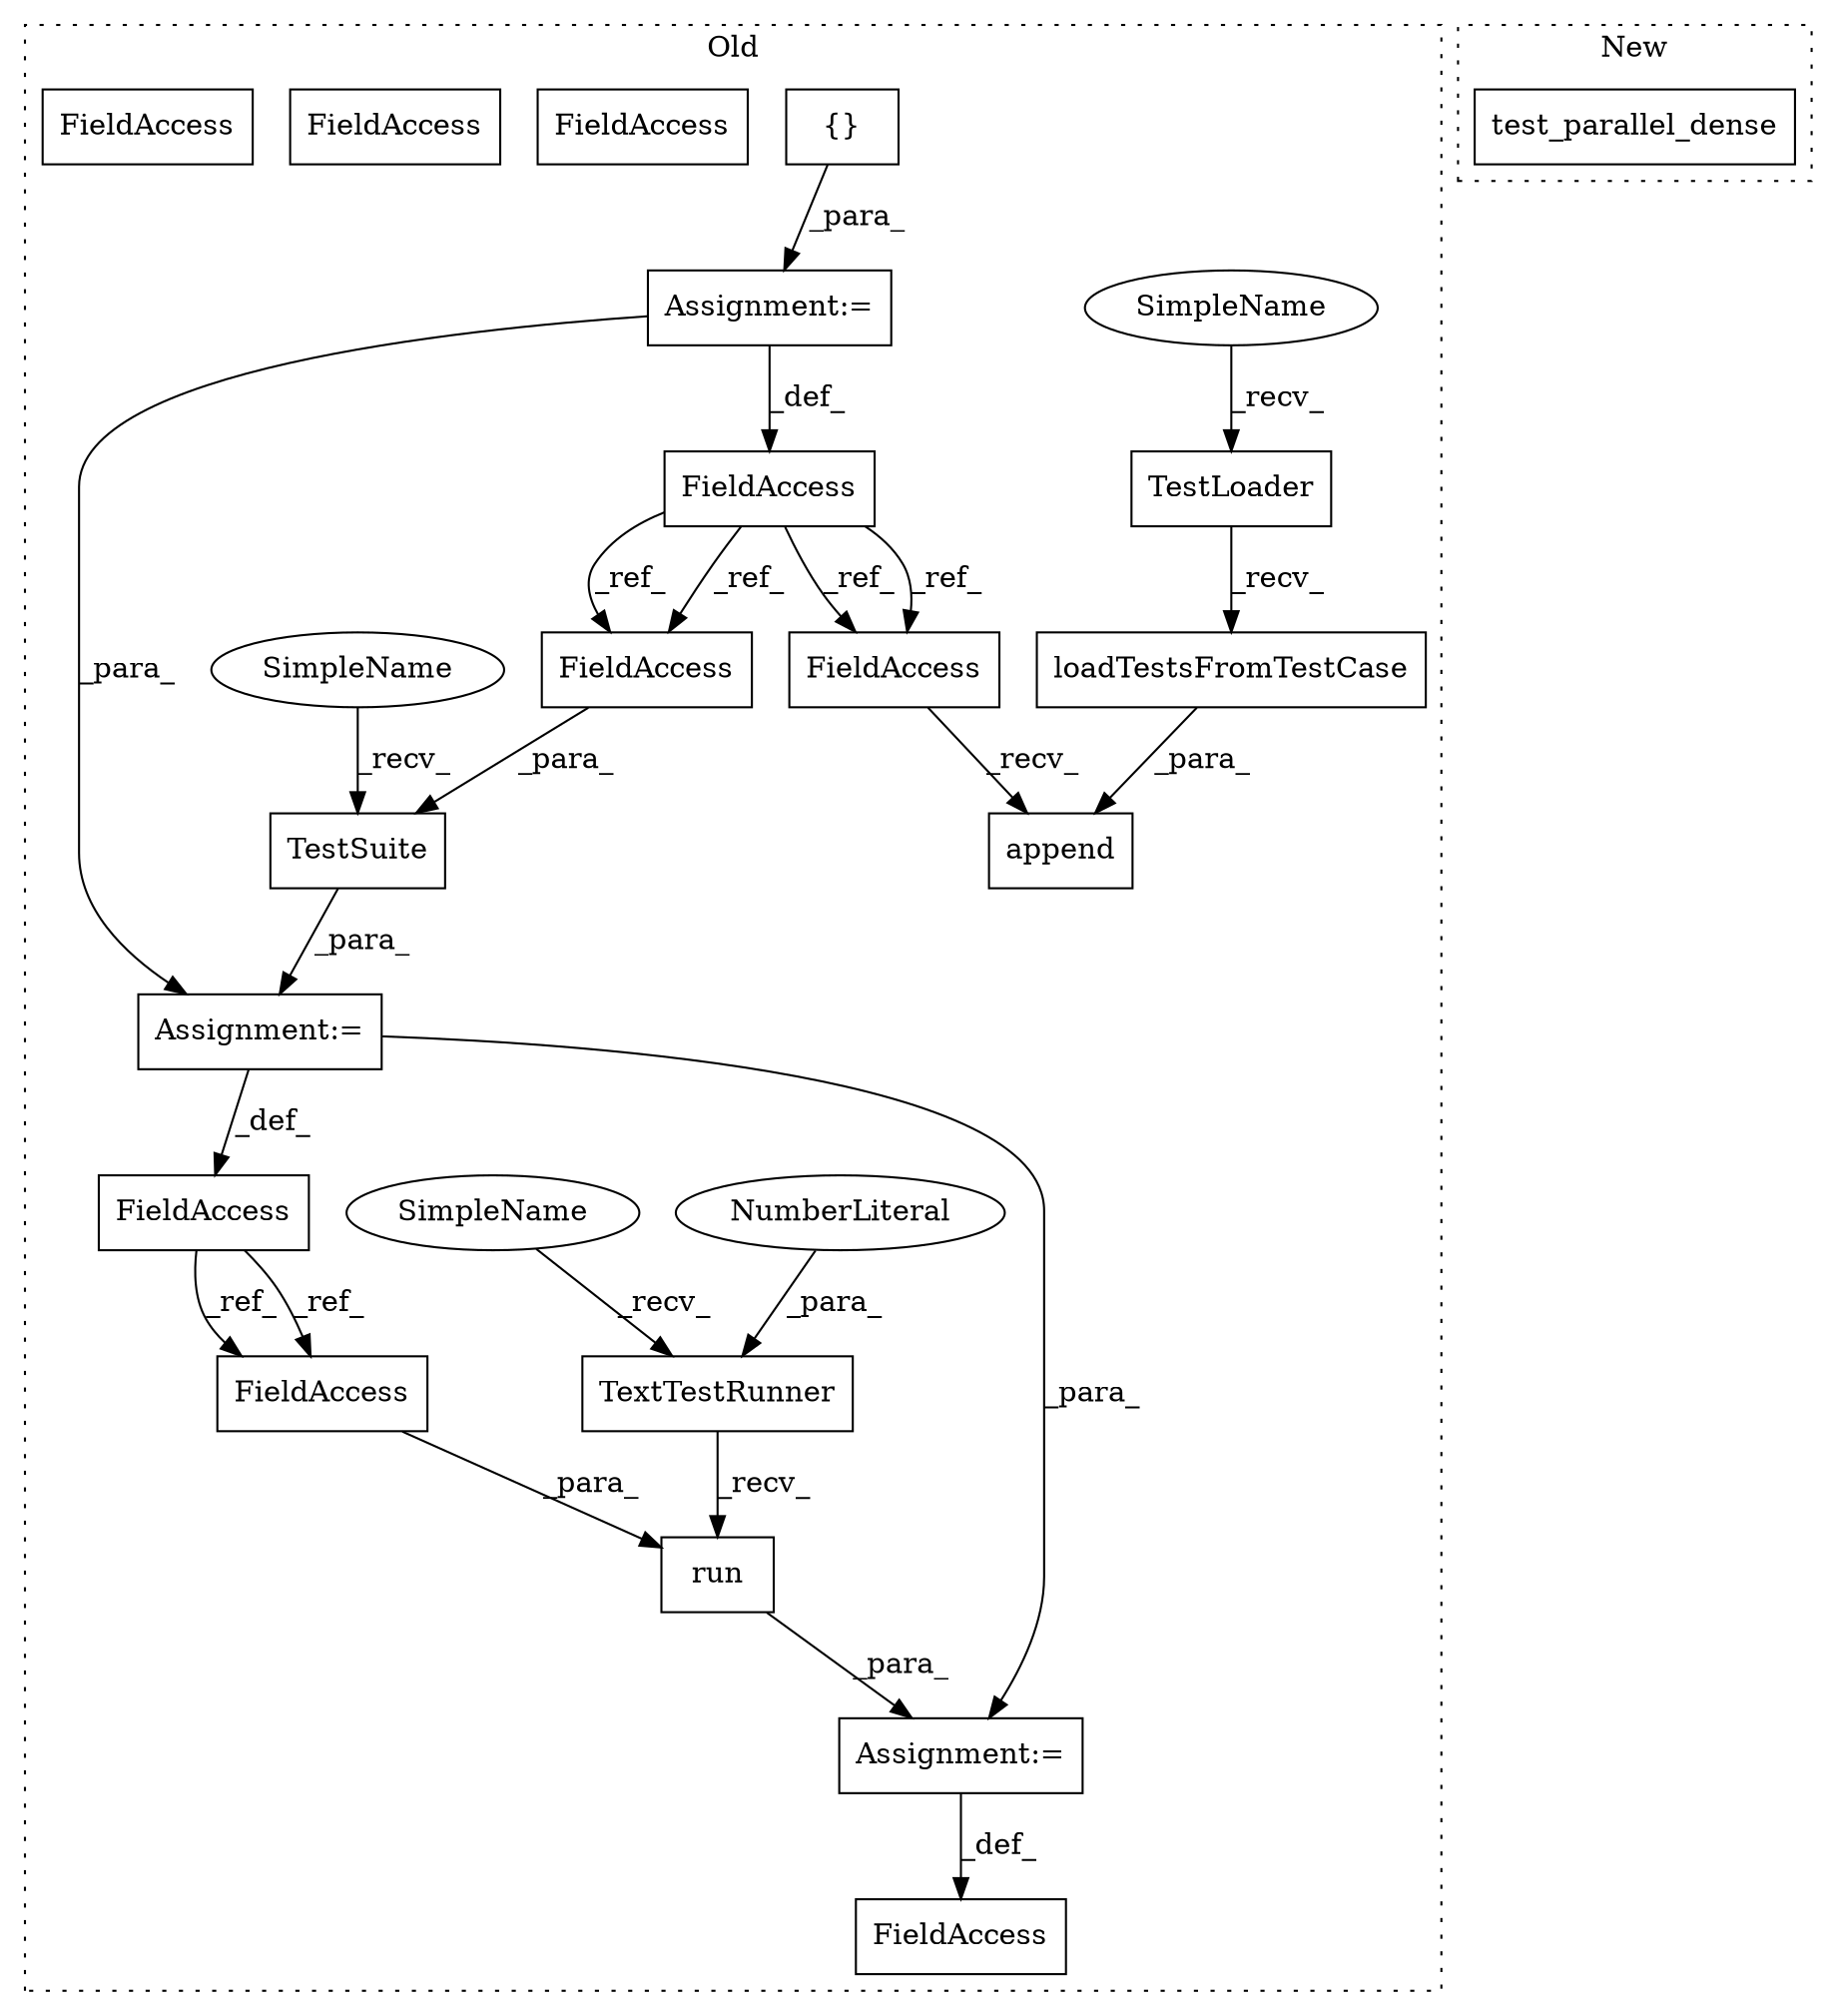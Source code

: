 digraph G {
subgraph cluster0 {
1 [label="TestLoader" a="32" s="22214" l="12" shape="box"];
3 [label="TestSuite" a="32" s="22287,22303" l="10,1" shape="box"];
4 [label="{}" a="4" s="22181" l="2" shape="box"];
5 [label="run" a="32" s="22346,22358" l="4,1" shape="box"];
6 [label="TextTestRunner" a="32" s="22328,22344" l="15,1" shape="box"];
7 [label="NumberLiteral" a="34" s="22343" l="1" shape="ellipse"];
8 [label="loadTestsFromTestCase" a="32" s="22227,22259" l="22,1" shape="box"];
9 [label="FieldAccess" a="22" s="22350" l="8" shape="box"];
10 [label="FieldAccess" a="22" s="22297" l="6" shape="box"];
11 [label="FieldAccess" a="22" s="22150" l="6" shape="box"];
12 [label="FieldAccess" a="22" s="22269" l="8" shape="box"];
13 [label="FieldAccess" a="22" s="22312" l="6" shape="box"];
14 [label="FieldAccess" a="22" s="22191" l="6" shape="box"];
15 [label="Assignment:=" a="7" s="22277" l="1" shape="box"];
16 [label="Assignment:=" a="7" s="22318" l="1" shape="box"];
17 [label="Assignment:=" a="7" s="22156" l="1" shape="box"];
18 [label="append" a="32" s="22198,22260" l="7,1" shape="box"];
19 [label="FieldAccess" a="22" s="22350" l="8" shape="box"];
20 [label="FieldAccess" a="22" s="22191" l="6" shape="box"];
21 [label="FieldAccess" a="22" s="22297" l="6" shape="box"];
22 [label="SimpleName" a="42" s="22319" l="8" shape="ellipse"];
23 [label="SimpleName" a="42" s="22205" l="8" shape="ellipse"];
24 [label="SimpleName" a="42" s="22278" l="8" shape="ellipse"];
label = "Old";
style="dotted";
}
subgraph cluster1 {
2 [label="test_parallel_dense" a="32" s="22140" l="21" shape="box"];
label = "New";
style="dotted";
}
1 -> 8 [label="_recv_"];
3 -> 15 [label="_para_"];
4 -> 17 [label="_para_"];
5 -> 16 [label="_para_"];
6 -> 5 [label="_recv_"];
7 -> 6 [label="_para_"];
8 -> 18 [label="_para_"];
11 -> 21 [label="_ref_"];
11 -> 20 [label="_ref_"];
11 -> 21 [label="_ref_"];
11 -> 20 [label="_ref_"];
12 -> 19 [label="_ref_"];
12 -> 19 [label="_ref_"];
15 -> 16 [label="_para_"];
15 -> 12 [label="_def_"];
16 -> 13 [label="_def_"];
17 -> 11 [label="_def_"];
17 -> 15 [label="_para_"];
19 -> 5 [label="_para_"];
20 -> 18 [label="_recv_"];
21 -> 3 [label="_para_"];
22 -> 6 [label="_recv_"];
23 -> 1 [label="_recv_"];
24 -> 3 [label="_recv_"];
}